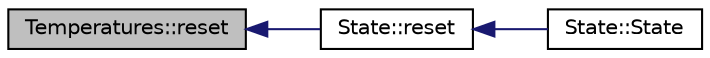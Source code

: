 digraph "Temperatures::reset"
{
  edge [fontname="Helvetica",fontsize="10",labelfontname="Helvetica",labelfontsize="10"];
  node [fontname="Helvetica",fontsize="10",shape=record];
  rankdir="LR";
  Node1 [label="Temperatures::reset",height=0.2,width=0.4,color="black", fillcolor="grey75", style="filled", fontcolor="black"];
  Node1 -> Node2 [dir="back",color="midnightblue",fontsize="10",style="solid",fontname="Helvetica"];
  Node2 [label="State::reset",height=0.2,width=0.4,color="black", fillcolor="white", style="filled",URL="$class_state.html#a4e93b6afe93bea420937159c4993a627",tooltip="State::reset Resets the values of the current state after it is copied to the history. "];
  Node2 -> Node3 [dir="back",color="midnightblue",fontsize="10",style="solid",fontname="Helvetica"];
  Node3 [label="State::State",height=0.2,width=0.4,color="black", fillcolor="white", style="filled",URL="$class_state.html#ab91bb1dd5aa6260ab2a456581daf9ec2",tooltip="State::State Constructor for the State class. Deficient state is default. Not deficient is set when e..."];
}
